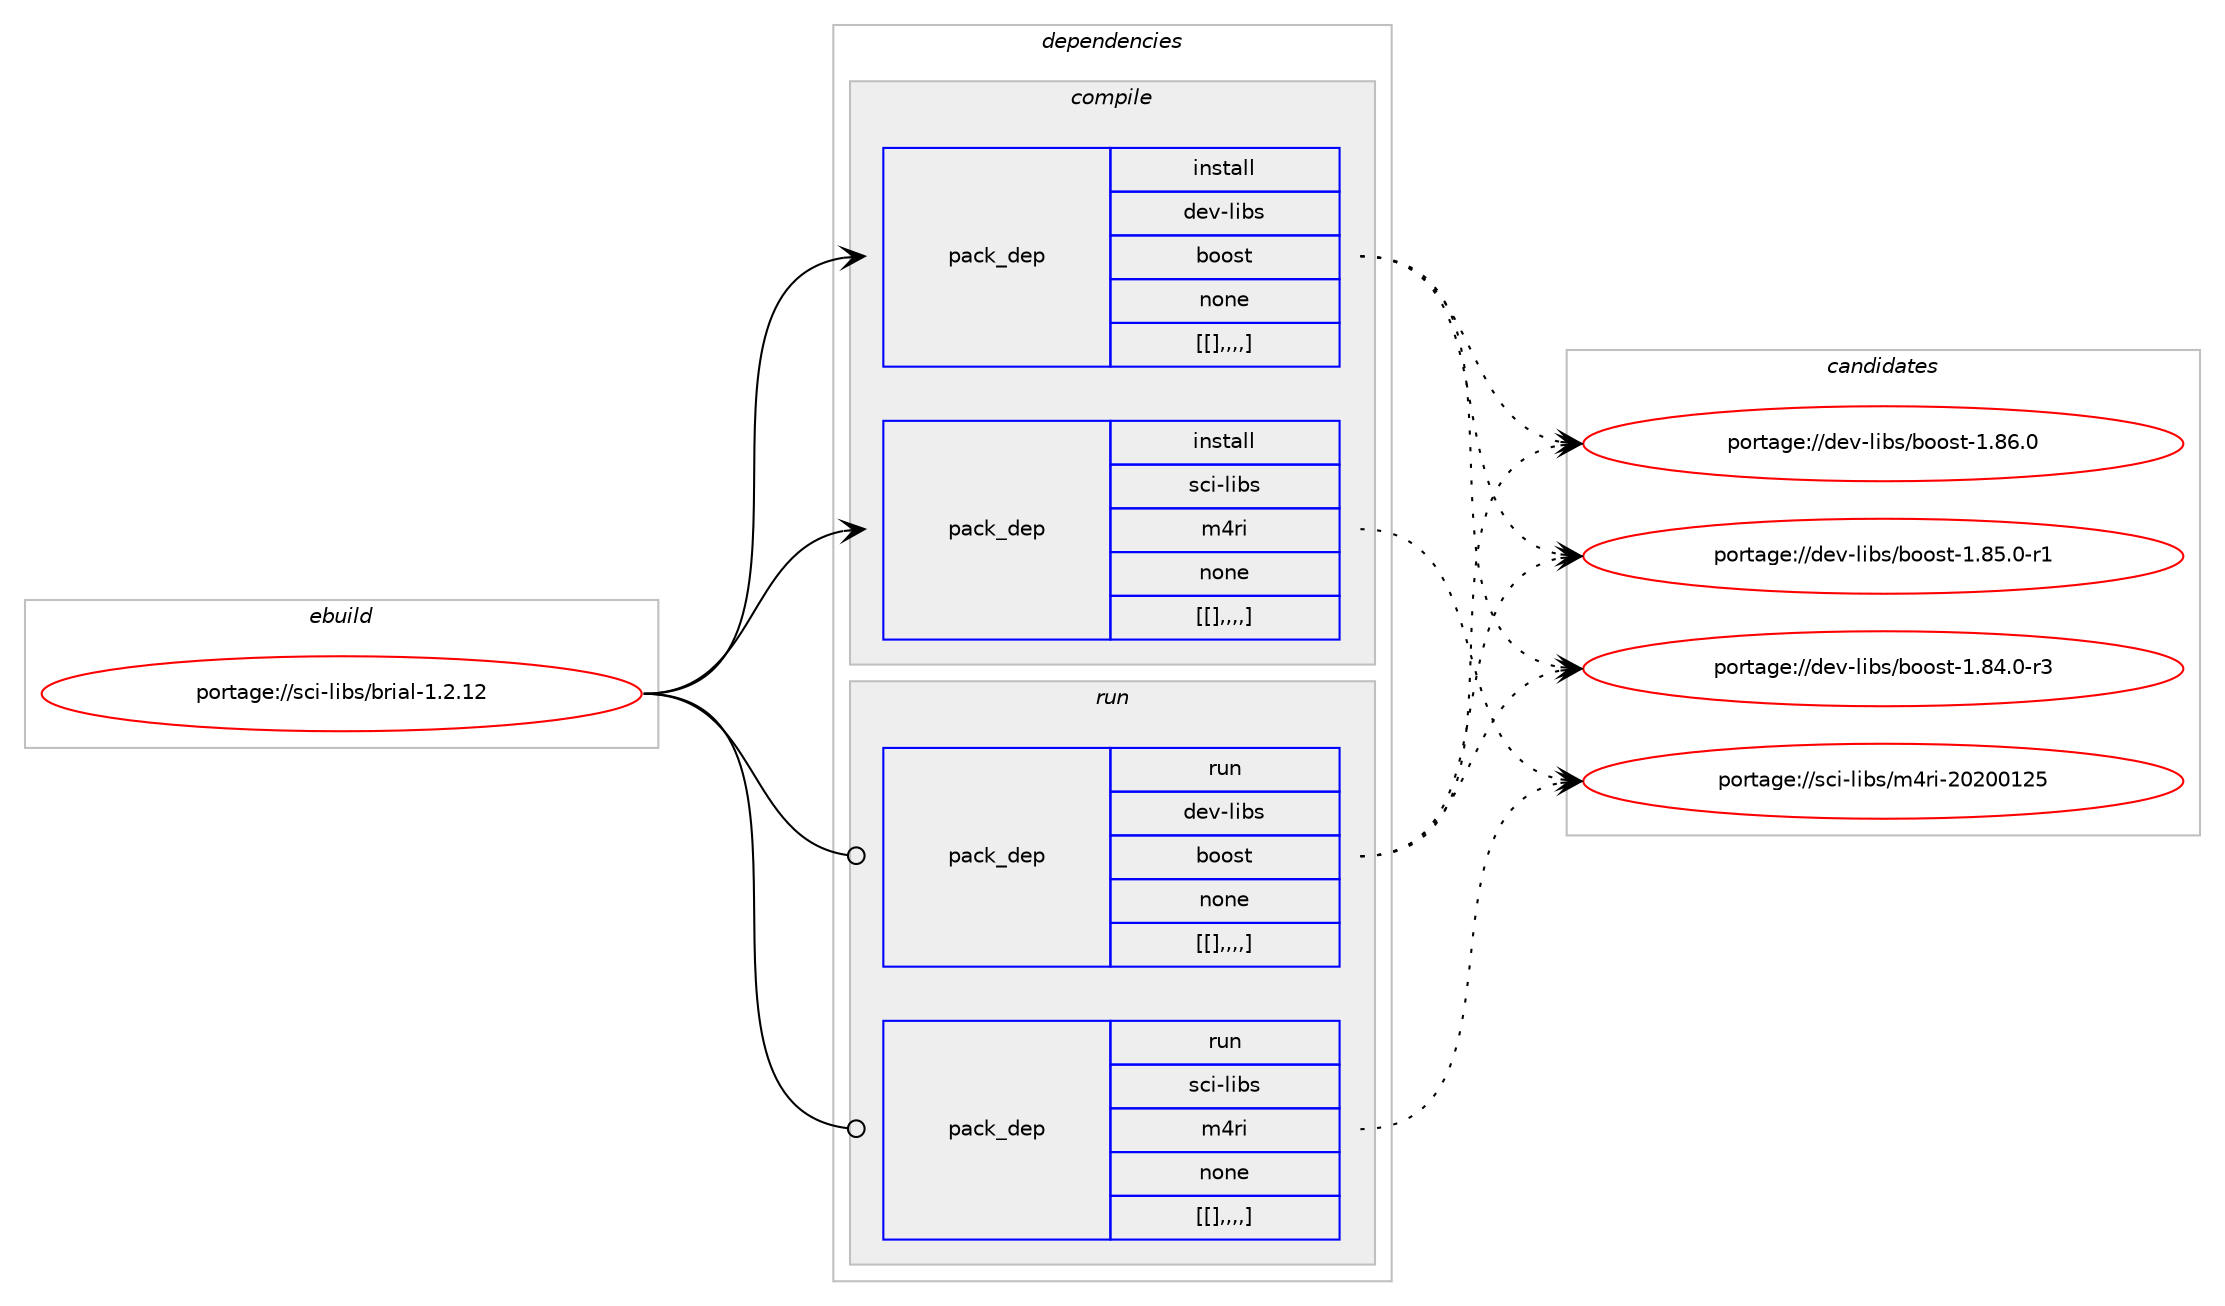 digraph prolog {

# *************
# Graph options
# *************

newrank=true;
concentrate=true;
compound=true;
graph [rankdir=LR,fontname=Helvetica,fontsize=10,ranksep=1.5];#, ranksep=2.5, nodesep=0.2];
edge  [arrowhead=vee];
node  [fontname=Helvetica,fontsize=10];

# **********
# The ebuild
# **********

subgraph cluster_leftcol {
color=gray;
label=<<i>ebuild</i>>;
id [label="portage://sci-libs/brial-1.2.12", color=red, width=4, href="../sci-libs/brial-1.2.12.svg"];
}

# ****************
# The dependencies
# ****************

subgraph cluster_midcol {
color=gray;
label=<<i>dependencies</i>>;
subgraph cluster_compile {
fillcolor="#eeeeee";
style=filled;
label=<<i>compile</i>>;
subgraph pack302932 {
dependency415170 [label=<<TABLE BORDER="0" CELLBORDER="1" CELLSPACING="0" CELLPADDING="4" WIDTH="220"><TR><TD ROWSPAN="6" CELLPADDING="30">pack_dep</TD></TR><TR><TD WIDTH="110">install</TD></TR><TR><TD>dev-libs</TD></TR><TR><TD>boost</TD></TR><TR><TD>none</TD></TR><TR><TD>[[],,,,]</TD></TR></TABLE>>, shape=none, color=blue];
}
id:e -> dependency415170:w [weight=20,style="solid",arrowhead="vee"];
subgraph pack302933 {
dependency415171 [label=<<TABLE BORDER="0" CELLBORDER="1" CELLSPACING="0" CELLPADDING="4" WIDTH="220"><TR><TD ROWSPAN="6" CELLPADDING="30">pack_dep</TD></TR><TR><TD WIDTH="110">install</TD></TR><TR><TD>sci-libs</TD></TR><TR><TD>m4ri</TD></TR><TR><TD>none</TD></TR><TR><TD>[[],,,,]</TD></TR></TABLE>>, shape=none, color=blue];
}
id:e -> dependency415171:w [weight=20,style="solid",arrowhead="vee"];
}
subgraph cluster_compileandrun {
fillcolor="#eeeeee";
style=filled;
label=<<i>compile and run</i>>;
}
subgraph cluster_run {
fillcolor="#eeeeee";
style=filled;
label=<<i>run</i>>;
subgraph pack302934 {
dependency415172 [label=<<TABLE BORDER="0" CELLBORDER="1" CELLSPACING="0" CELLPADDING="4" WIDTH="220"><TR><TD ROWSPAN="6" CELLPADDING="30">pack_dep</TD></TR><TR><TD WIDTH="110">run</TD></TR><TR><TD>dev-libs</TD></TR><TR><TD>boost</TD></TR><TR><TD>none</TD></TR><TR><TD>[[],,,,]</TD></TR></TABLE>>, shape=none, color=blue];
}
id:e -> dependency415172:w [weight=20,style="solid",arrowhead="odot"];
subgraph pack302935 {
dependency415173 [label=<<TABLE BORDER="0" CELLBORDER="1" CELLSPACING="0" CELLPADDING="4" WIDTH="220"><TR><TD ROWSPAN="6" CELLPADDING="30">pack_dep</TD></TR><TR><TD WIDTH="110">run</TD></TR><TR><TD>sci-libs</TD></TR><TR><TD>m4ri</TD></TR><TR><TD>none</TD></TR><TR><TD>[[],,,,]</TD></TR></TABLE>>, shape=none, color=blue];
}
id:e -> dependency415173:w [weight=20,style="solid",arrowhead="odot"];
}
}

# **************
# The candidates
# **************

subgraph cluster_choices {
rank=same;
color=gray;
label=<<i>candidates</i>>;

subgraph choice302932 {
color=black;
nodesep=1;
choice1001011184510810598115479811111111511645494656544648 [label="portage://dev-libs/boost-1.86.0", color=red, width=4,href="../dev-libs/boost-1.86.0.svg"];
choice10010111845108105981154798111111115116454946565346484511449 [label="portage://dev-libs/boost-1.85.0-r1", color=red, width=4,href="../dev-libs/boost-1.85.0-r1.svg"];
choice10010111845108105981154798111111115116454946565246484511451 [label="portage://dev-libs/boost-1.84.0-r3", color=red, width=4,href="../dev-libs/boost-1.84.0-r3.svg"];
dependency415170:e -> choice1001011184510810598115479811111111511645494656544648:w [style=dotted,weight="100"];
dependency415170:e -> choice10010111845108105981154798111111115116454946565346484511449:w [style=dotted,weight="100"];
dependency415170:e -> choice10010111845108105981154798111111115116454946565246484511451:w [style=dotted,weight="100"];
}
subgraph choice302933 {
color=black;
nodesep=1;
choice1159910545108105981154710952114105455048504848495053 [label="portage://sci-libs/m4ri-20200125", color=red, width=4,href="../sci-libs/m4ri-20200125.svg"];
dependency415171:e -> choice1159910545108105981154710952114105455048504848495053:w [style=dotted,weight="100"];
}
subgraph choice302934 {
color=black;
nodesep=1;
choice1001011184510810598115479811111111511645494656544648 [label="portage://dev-libs/boost-1.86.0", color=red, width=4,href="../dev-libs/boost-1.86.0.svg"];
choice10010111845108105981154798111111115116454946565346484511449 [label="portage://dev-libs/boost-1.85.0-r1", color=red, width=4,href="../dev-libs/boost-1.85.0-r1.svg"];
choice10010111845108105981154798111111115116454946565246484511451 [label="portage://dev-libs/boost-1.84.0-r3", color=red, width=4,href="../dev-libs/boost-1.84.0-r3.svg"];
dependency415172:e -> choice1001011184510810598115479811111111511645494656544648:w [style=dotted,weight="100"];
dependency415172:e -> choice10010111845108105981154798111111115116454946565346484511449:w [style=dotted,weight="100"];
dependency415172:e -> choice10010111845108105981154798111111115116454946565246484511451:w [style=dotted,weight="100"];
}
subgraph choice302935 {
color=black;
nodesep=1;
choice1159910545108105981154710952114105455048504848495053 [label="portage://sci-libs/m4ri-20200125", color=red, width=4,href="../sci-libs/m4ri-20200125.svg"];
dependency415173:e -> choice1159910545108105981154710952114105455048504848495053:w [style=dotted,weight="100"];
}
}

}
